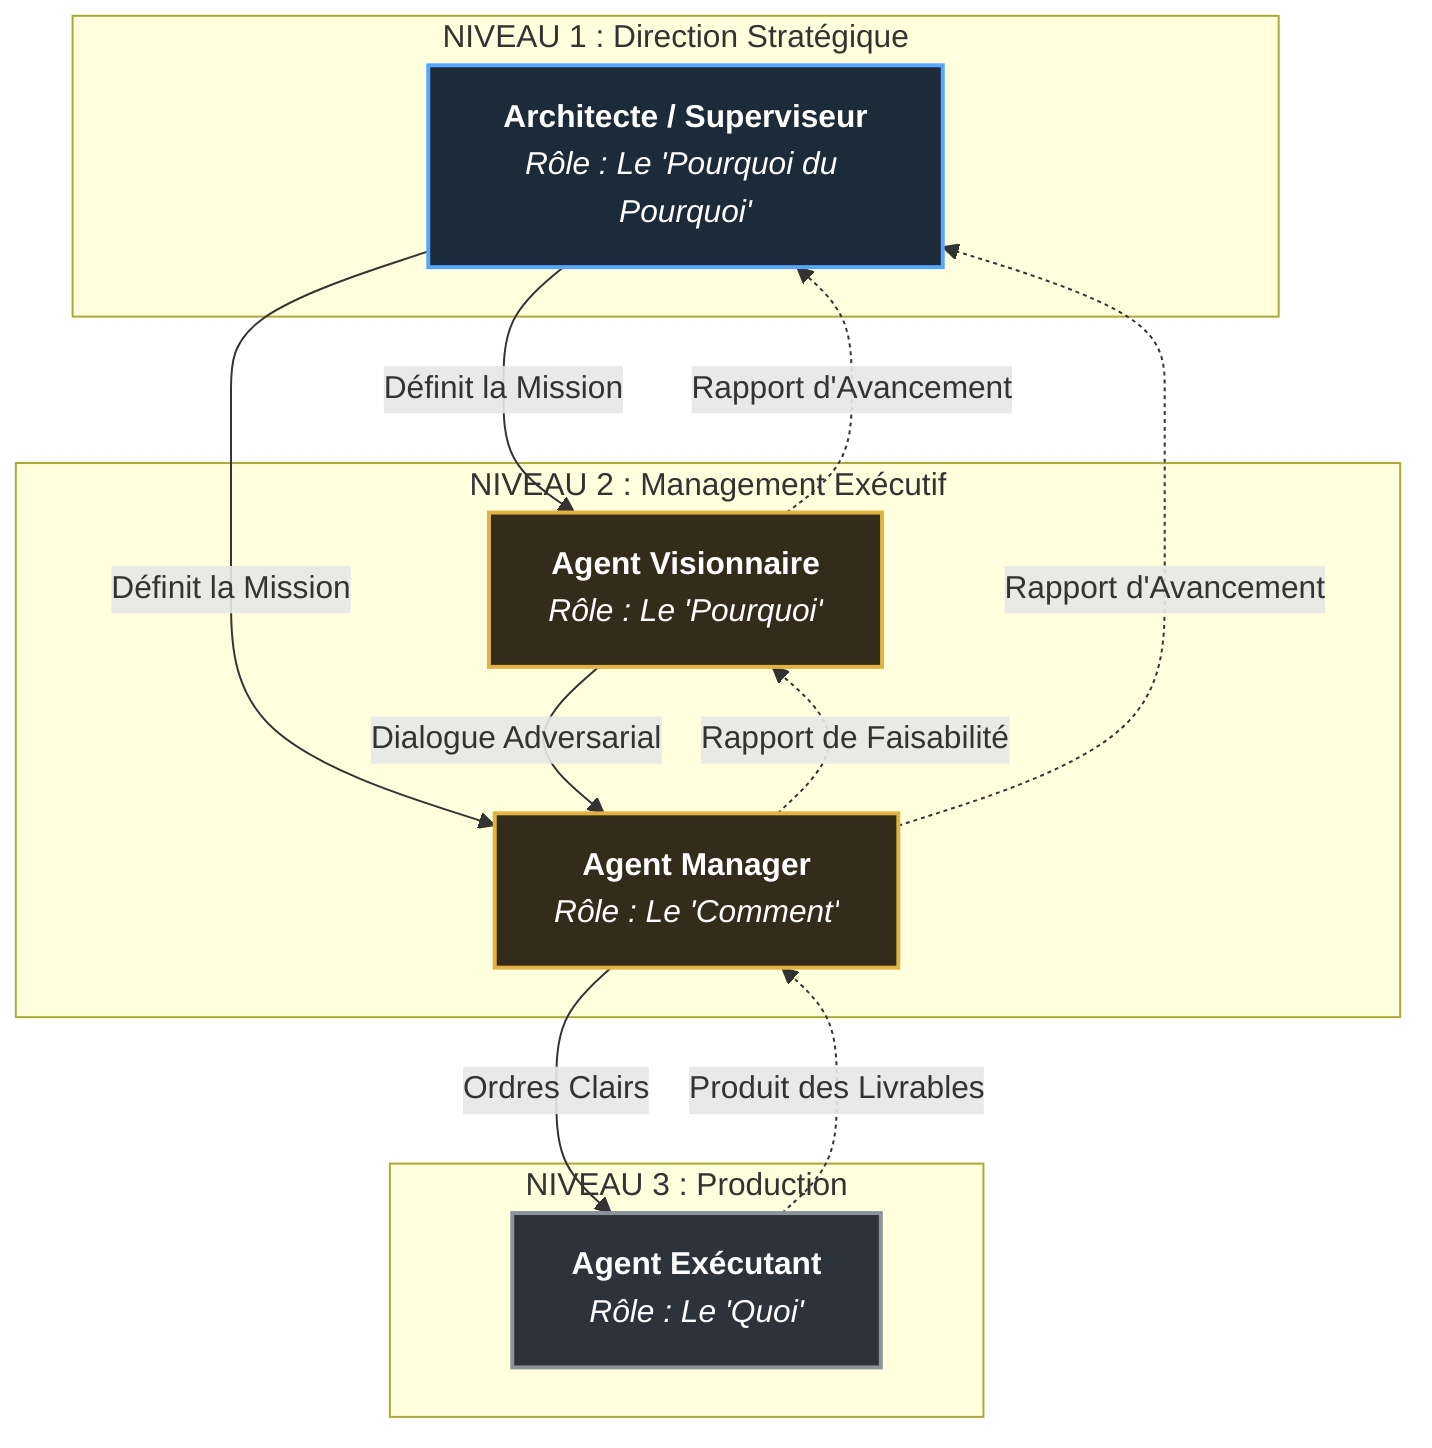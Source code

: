 graph TD
    %% Définition des styles (Thème Sombre + Texte Blanc)
    classDef supervisor fill:#1c2b3a,stroke:#58a6ff,stroke-width:2px,color:#FFFFFF;
    classDef operational fill:#342c1b,stroke:#e3b341,stroke-width:2px,color:#FFFFFF;
    classDef execution fill:#2d333b,stroke:#8b949e,stroke-width:2px,color:#FFFFFF;

    %% --- NIVEAU 1 : SUPERVISION ---
    subgraph "NIVEAU 1 : Direction Stratégique"
        A["<b>Architecte / Superviseur</b><br/><i>Rôle : Le 'Pourquoi du Pourquoi'</i>"]:::supervisor
    end

    %% --- NIVEAU 2 : OPÉRATIONNEL ---
    subgraph "NIVEAU 2 : Management Exécutif"
        B["<b>Agent Visionnaire</b><br/><i>Rôle : Le 'Pourquoi'</i>"]:::operational
        C["<b>Agent Manager</b><br/><i>Rôle : Le 'Comment'</i>"]:::operational
    end
    
    %% --- NIVEAU 3 : EXÉCUTION ---
    subgraph "NIVEAU 3 : Production"
        D["<b>Agent Exécutant</b><br/><i>Rôle : Le 'Quoi'</i>"]:::execution
    end
    
    %% --- FLUX DE TRAVAIL ET INTERACTIONS ---

    %% Commandes et flux descendants (lignes solides)
    A -- "Définit la Mission" --> B & C
    B -- "Dialogue Adversarial" --> C
    C -- "Ordres Clairs" --> D
    
    %% Rapports et livrables remontants (lignes pointillées)
    D -. "Produit des Livrables" .-> C
    C -. "Rapport de Faisabilité" .-> B
    B & C -. "Rapport d'Avancement" .-> A